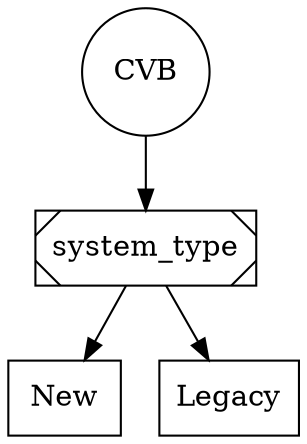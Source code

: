digraph G { 
rankdir = BT; 
edge[dir=back]; 
CVB[shape=circle]
"system_type"[shape=polygon, style=diagonals]
"New"[shape=box]
"Legacy"[shape=box]
"New"->"system_type"
"Legacy"->"system_type"
"system_type"->CVB
}
